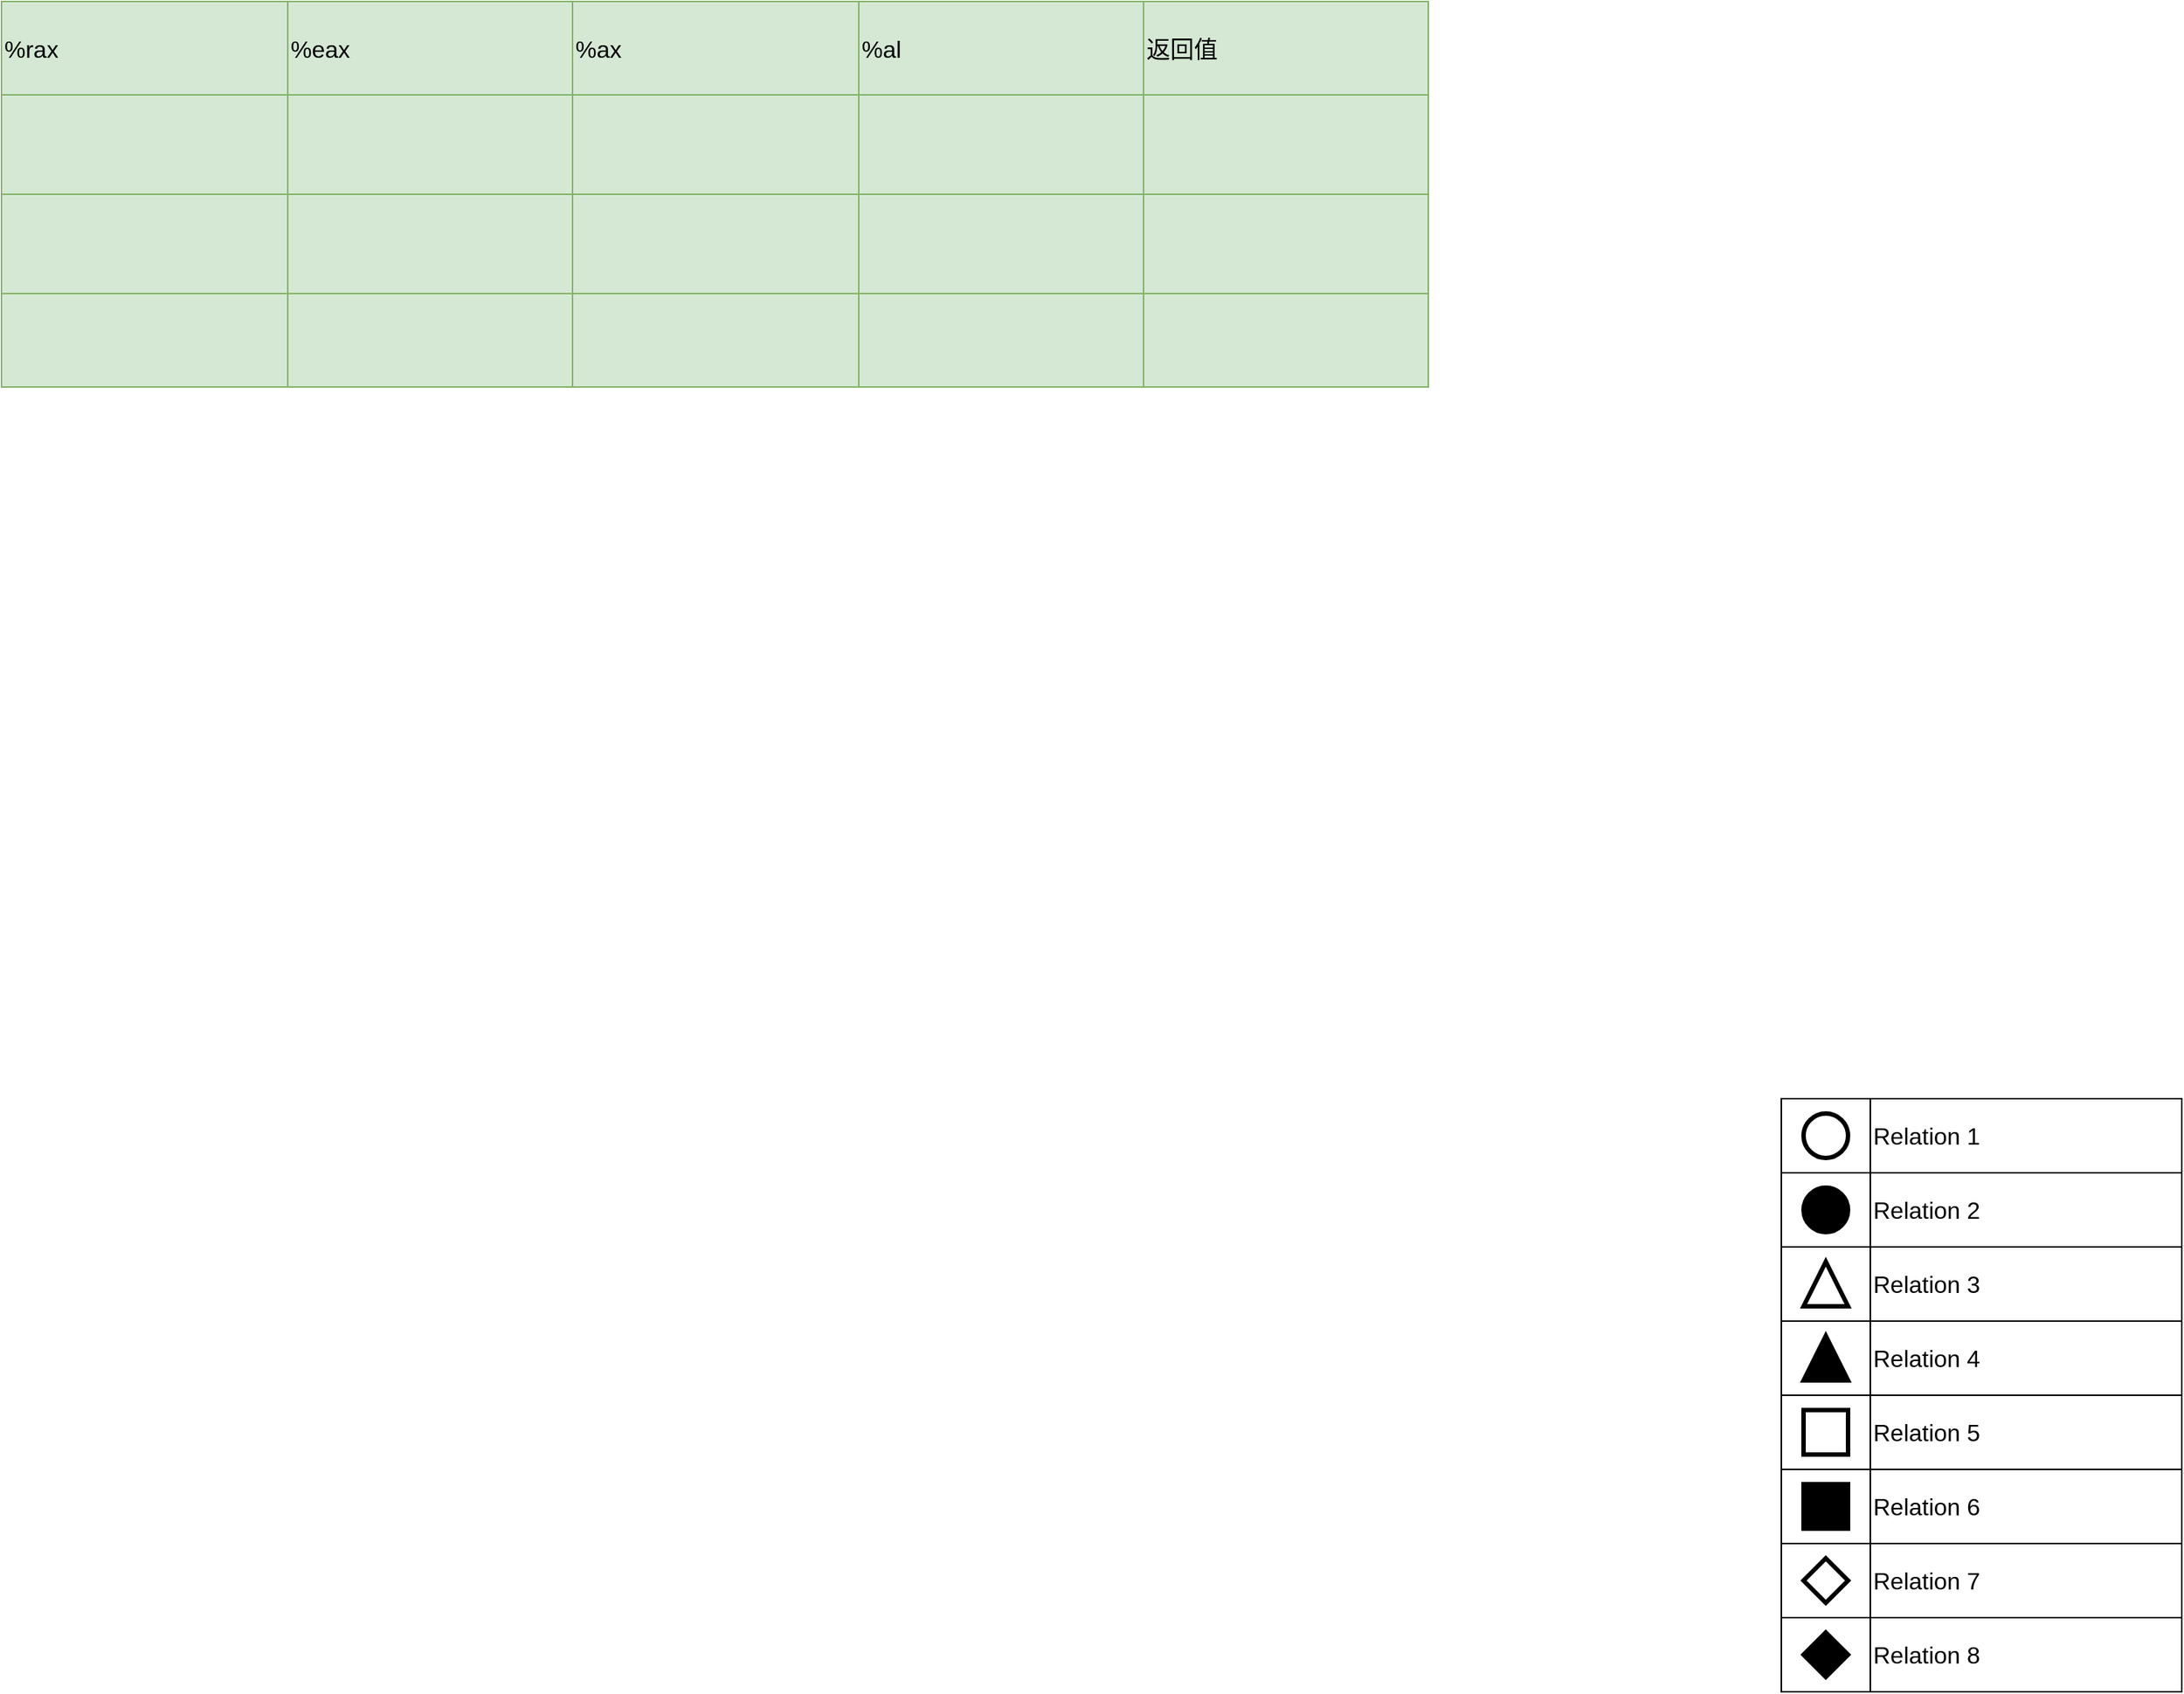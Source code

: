 <mxfile version="13.7.9" type="github">
  <diagram name="Page-1" id="bd83a815-5ea8-2e97-e5ec-87c9f400f2fa">
    <mxGraphModel dx="1113" dy="760" grid="1" gridSize="10" guides="1" tooltips="1" connect="1" arrows="1" fold="1" page="1" pageScale="1.5" pageWidth="1169" pageHeight="826" background="#ffffff" math="0" shadow="0">
      <root>
        <mxCell id="0" style=";html=1;" />
        <mxCell id="1" style=";html=1;" parent="0" />
        <mxCell id="ib0y8VWLwrtvh4IZrPpm-1" value="" style="shape=table;html=1;whiteSpace=wrap;startSize=0;container=1;collapsible=0;childLayout=tableLayout;fillColor=#d5e8d4;strokeColor=#82b366;align=left;fontSize=16;" vertex="1" parent="1">
          <mxGeometry x="200" y="50" width="962" height="260" as="geometry" />
        </mxCell>
        <mxCell id="ib0y8VWLwrtvh4IZrPpm-2" value="" style="shape=partialRectangle;html=1;whiteSpace=wrap;collapsible=0;dropTarget=0;pointerEvents=0;fillColor=none;top=0;left=0;bottom=0;right=0;points=[[0,0.5],[1,0.5]];portConstraint=eastwest;align=left;fontSize=16;" vertex="1" parent="ib0y8VWLwrtvh4IZrPpm-1">
          <mxGeometry width="962" height="63" as="geometry" />
        </mxCell>
        <mxCell id="ib0y8VWLwrtvh4IZrPpm-3" value="%rax" style="shape=partialRectangle;html=1;whiteSpace=wrap;connectable=0;overflow=hidden;fillColor=none;top=0;left=0;bottom=0;right=0;align=left;fontSize=16;" vertex="1" parent="ib0y8VWLwrtvh4IZrPpm-2">
          <mxGeometry width="193" height="63" as="geometry" />
        </mxCell>
        <mxCell id="ib0y8VWLwrtvh4IZrPpm-4" value="%eax" style="shape=partialRectangle;html=1;whiteSpace=wrap;connectable=0;overflow=hidden;fillColor=none;top=0;left=0;bottom=0;right=0;align=left;fontSize=16;" vertex="1" parent="ib0y8VWLwrtvh4IZrPpm-2">
          <mxGeometry x="193" width="192" height="63" as="geometry" />
        </mxCell>
        <mxCell id="ib0y8VWLwrtvh4IZrPpm-5" value="%ax" style="shape=partialRectangle;html=1;whiteSpace=wrap;connectable=0;overflow=hidden;fillColor=none;top=0;left=0;bottom=0;right=0;align=left;fontSize=16;" vertex="1" parent="ib0y8VWLwrtvh4IZrPpm-2">
          <mxGeometry x="385" width="193" height="63" as="geometry" />
        </mxCell>
        <mxCell id="ib0y8VWLwrtvh4IZrPpm-6" value="%al" style="shape=partialRectangle;html=1;whiteSpace=wrap;connectable=0;overflow=hidden;fillColor=none;top=0;left=0;bottom=0;right=0;align=left;fontSize=16;" vertex="1" parent="ib0y8VWLwrtvh4IZrPpm-2">
          <mxGeometry x="578" width="192" height="63" as="geometry" />
        </mxCell>
        <mxCell id="ib0y8VWLwrtvh4IZrPpm-25" value="返回值" style="shape=partialRectangle;html=1;whiteSpace=wrap;connectable=0;overflow=hidden;fillColor=none;top=0;left=0;bottom=0;right=0;align=left;fontSize=16;" vertex="1" parent="ib0y8VWLwrtvh4IZrPpm-2">
          <mxGeometry x="770" width="192" height="63" as="geometry" />
        </mxCell>
        <mxCell id="ib0y8VWLwrtvh4IZrPpm-7" value="" style="shape=partialRectangle;html=1;whiteSpace=wrap;collapsible=0;dropTarget=0;pointerEvents=0;fillColor=none;top=0;left=0;bottom=0;right=0;points=[[0,0.5],[1,0.5]];portConstraint=eastwest;align=left;fontSize=16;" vertex="1" parent="ib0y8VWLwrtvh4IZrPpm-1">
          <mxGeometry y="63" width="962" height="67" as="geometry" />
        </mxCell>
        <mxCell id="ib0y8VWLwrtvh4IZrPpm-8" value="" style="shape=partialRectangle;html=1;whiteSpace=wrap;connectable=0;overflow=hidden;fillColor=none;top=0;left=0;bottom=0;right=0;align=left;fontSize=16;" vertex="1" parent="ib0y8VWLwrtvh4IZrPpm-7">
          <mxGeometry width="193" height="67" as="geometry" />
        </mxCell>
        <mxCell id="ib0y8VWLwrtvh4IZrPpm-9" value="" style="shape=partialRectangle;html=1;whiteSpace=wrap;connectable=0;overflow=hidden;fillColor=none;top=0;left=0;bottom=0;right=0;align=left;fontSize=16;" vertex="1" parent="ib0y8VWLwrtvh4IZrPpm-7">
          <mxGeometry x="193" width="192" height="67" as="geometry" />
        </mxCell>
        <mxCell id="ib0y8VWLwrtvh4IZrPpm-10" value="" style="shape=partialRectangle;html=1;whiteSpace=wrap;connectable=0;overflow=hidden;fillColor=none;top=0;left=0;bottom=0;right=0;align=left;fontSize=16;" vertex="1" parent="ib0y8VWLwrtvh4IZrPpm-7">
          <mxGeometry x="385" width="193" height="67" as="geometry" />
        </mxCell>
        <mxCell id="ib0y8VWLwrtvh4IZrPpm-11" value="" style="shape=partialRectangle;html=1;whiteSpace=wrap;connectable=0;overflow=hidden;fillColor=none;top=0;left=0;bottom=0;right=0;align=left;fontSize=16;" vertex="1" parent="ib0y8VWLwrtvh4IZrPpm-7">
          <mxGeometry x="578" width="192" height="67" as="geometry" />
        </mxCell>
        <mxCell id="ib0y8VWLwrtvh4IZrPpm-26" style="shape=partialRectangle;html=1;whiteSpace=wrap;connectable=0;overflow=hidden;fillColor=none;top=0;left=0;bottom=0;right=0;align=left;fontSize=16;" vertex="1" parent="ib0y8VWLwrtvh4IZrPpm-7">
          <mxGeometry x="770" width="192" height="67" as="geometry" />
        </mxCell>
        <mxCell id="ib0y8VWLwrtvh4IZrPpm-20" style="shape=partialRectangle;html=1;whiteSpace=wrap;collapsible=0;dropTarget=0;pointerEvents=0;fillColor=none;top=0;left=0;bottom=0;right=0;points=[[0,0.5],[1,0.5]];portConstraint=eastwest;align=left;fontSize=16;" vertex="1" parent="ib0y8VWLwrtvh4IZrPpm-1">
          <mxGeometry y="130" width="962" height="67" as="geometry" />
        </mxCell>
        <mxCell id="ib0y8VWLwrtvh4IZrPpm-21" style="shape=partialRectangle;html=1;whiteSpace=wrap;connectable=0;overflow=hidden;fillColor=none;top=0;left=0;bottom=0;right=0;align=left;fontSize=16;" vertex="1" parent="ib0y8VWLwrtvh4IZrPpm-20">
          <mxGeometry width="193" height="67" as="geometry" />
        </mxCell>
        <mxCell id="ib0y8VWLwrtvh4IZrPpm-22" style="shape=partialRectangle;html=1;whiteSpace=wrap;connectable=0;overflow=hidden;fillColor=none;top=0;left=0;bottom=0;right=0;align=left;fontSize=16;" vertex="1" parent="ib0y8VWLwrtvh4IZrPpm-20">
          <mxGeometry x="193" width="192" height="67" as="geometry" />
        </mxCell>
        <mxCell id="ib0y8VWLwrtvh4IZrPpm-23" style="shape=partialRectangle;html=1;whiteSpace=wrap;connectable=0;overflow=hidden;fillColor=none;top=0;left=0;bottom=0;right=0;align=left;fontSize=16;" vertex="1" parent="ib0y8VWLwrtvh4IZrPpm-20">
          <mxGeometry x="385" width="193" height="67" as="geometry" />
        </mxCell>
        <mxCell id="ib0y8VWLwrtvh4IZrPpm-24" style="shape=partialRectangle;html=1;whiteSpace=wrap;connectable=0;overflow=hidden;fillColor=none;top=0;left=0;bottom=0;right=0;align=left;fontSize=16;" vertex="1" parent="ib0y8VWLwrtvh4IZrPpm-20">
          <mxGeometry x="578" width="192" height="67" as="geometry" />
        </mxCell>
        <mxCell id="ib0y8VWLwrtvh4IZrPpm-27" style="shape=partialRectangle;html=1;whiteSpace=wrap;connectable=0;overflow=hidden;fillColor=none;top=0;left=0;bottom=0;right=0;align=left;fontSize=16;" vertex="1" parent="ib0y8VWLwrtvh4IZrPpm-20">
          <mxGeometry x="770" width="192" height="67" as="geometry" />
        </mxCell>
        <mxCell id="ib0y8VWLwrtvh4IZrPpm-12" value="" style="shape=partialRectangle;html=1;whiteSpace=wrap;collapsible=0;dropTarget=0;pointerEvents=0;fillColor=none;top=0;left=0;bottom=0;right=0;points=[[0,0.5],[1,0.5]];portConstraint=eastwest;align=left;fontSize=16;" vertex="1" parent="ib0y8VWLwrtvh4IZrPpm-1">
          <mxGeometry y="197" width="962" height="63" as="geometry" />
        </mxCell>
        <mxCell id="ib0y8VWLwrtvh4IZrPpm-13" value="" style="shape=partialRectangle;html=1;whiteSpace=wrap;connectable=0;overflow=hidden;fillColor=none;top=0;left=0;bottom=0;right=0;align=left;fontSize=16;" vertex="1" parent="ib0y8VWLwrtvh4IZrPpm-12">
          <mxGeometry width="193" height="63" as="geometry" />
        </mxCell>
        <mxCell id="ib0y8VWLwrtvh4IZrPpm-14" value="" style="shape=partialRectangle;html=1;whiteSpace=wrap;connectable=0;overflow=hidden;fillColor=none;top=0;left=0;bottom=0;right=0;align=left;fontSize=16;" vertex="1" parent="ib0y8VWLwrtvh4IZrPpm-12">
          <mxGeometry x="193" width="192" height="63" as="geometry" />
        </mxCell>
        <mxCell id="ib0y8VWLwrtvh4IZrPpm-15" value="" style="shape=partialRectangle;html=1;whiteSpace=wrap;connectable=0;overflow=hidden;fillColor=none;top=0;left=0;bottom=0;right=0;align=left;fontSize=16;" vertex="1" parent="ib0y8VWLwrtvh4IZrPpm-12">
          <mxGeometry x="385" width="193" height="63" as="geometry" />
        </mxCell>
        <mxCell id="ib0y8VWLwrtvh4IZrPpm-16" value="" style="shape=partialRectangle;html=1;whiteSpace=wrap;connectable=0;overflow=hidden;fillColor=none;top=0;left=0;bottom=0;right=0;align=left;fontSize=16;" vertex="1" parent="ib0y8VWLwrtvh4IZrPpm-12">
          <mxGeometry x="578" width="192" height="63" as="geometry" />
        </mxCell>
        <mxCell id="ib0y8VWLwrtvh4IZrPpm-28" style="shape=partialRectangle;html=1;whiteSpace=wrap;connectable=0;overflow=hidden;fillColor=none;top=0;left=0;bottom=0;right=0;align=left;fontSize=16;" vertex="1" parent="ib0y8VWLwrtvh4IZrPpm-12">
          <mxGeometry x="770" width="192" height="63" as="geometry" />
        </mxCell>
        <mxCell id="1516e18e63f93b96-4" value="" style="whiteSpace=wrap;html=1;rounded=0;shadow=0;strokeWidth=1;fontSize=16;align=left;" parent="1" vertex="1">
          <mxGeometry x="1400" y="1140" width="60" height="50" as="geometry" />
        </mxCell>
        <mxCell id="1516e18e63f93b96-5" value="Relation 8" style="whiteSpace=wrap;html=1;rounded=0;shadow=0;strokeWidth=1;fontSize=16;align=left;" parent="1" vertex="1">
          <mxGeometry x="1460" y="1140" width="210" height="50" as="geometry" />
        </mxCell>
        <mxCell id="1516e18e63f93b96-12" value="" style="rhombus;whiteSpace=wrap;html=1;rounded=0;shadow=0;strokeWidth=3;fillColor=#000000;fontSize=16;align=left;" parent="1" vertex="1">
          <mxGeometry x="1415" y="1150" width="30" height="30" as="geometry" />
        </mxCell>
        <mxCell id="1516e18e63f93b96-14" value="" style="whiteSpace=wrap;html=1;rounded=0;shadow=0;strokeWidth=1;fontSize=16;align=left;" parent="1" vertex="1">
          <mxGeometry x="1400" y="1090" width="60" height="50" as="geometry" />
        </mxCell>
        <mxCell id="1516e18e63f93b96-15" value="Relation 7" style="whiteSpace=wrap;html=1;rounded=0;shadow=0;strokeWidth=1;fontSize=16;align=left;" parent="1" vertex="1">
          <mxGeometry x="1460" y="1090" width="210" height="50" as="geometry" />
        </mxCell>
        <mxCell id="1516e18e63f93b96-18" value="" style="whiteSpace=wrap;html=1;rounded=0;shadow=0;strokeWidth=1;fontSize=16;align=left;" parent="1" vertex="1">
          <mxGeometry x="1400" y="1040" width="60" height="50" as="geometry" />
        </mxCell>
        <mxCell id="1516e18e63f93b96-19" value="Relation 6" style="whiteSpace=wrap;html=1;rounded=0;shadow=0;strokeWidth=1;fontSize=16;align=left;" parent="1" vertex="1">
          <mxGeometry x="1460" y="1040" width="210" height="50" as="geometry" />
        </mxCell>
        <mxCell id="1516e18e63f93b96-20" value="" style="whiteSpace=wrap;html=1;rounded=0;shadow=0;strokeWidth=1;fontSize=16;align=left;" parent="1" vertex="1">
          <mxGeometry x="1400" y="990" width="60" height="50" as="geometry" />
        </mxCell>
        <mxCell id="1516e18e63f93b96-21" value="Relation 5" style="whiteSpace=wrap;html=1;rounded=0;shadow=0;strokeWidth=1;fontSize=16;align=left;" parent="1" vertex="1">
          <mxGeometry x="1460" y="990" width="210" height="50" as="geometry" />
        </mxCell>
        <mxCell id="1516e18e63f93b96-22" value="" style="whiteSpace=wrap;html=1;rounded=0;shadow=0;strokeWidth=1;fontSize=16;align=left;" parent="1" vertex="1">
          <mxGeometry x="1400" y="940" width="60" height="50" as="geometry" />
        </mxCell>
        <mxCell id="1516e18e63f93b96-23" value="Relation 4" style="whiteSpace=wrap;html=1;rounded=0;shadow=0;strokeWidth=1;fontSize=16;align=left;" parent="1" vertex="1">
          <mxGeometry x="1460" y="940" width="210" height="50" as="geometry" />
        </mxCell>
        <mxCell id="1516e18e63f93b96-24" value="" style="whiteSpace=wrap;html=1;rounded=0;shadow=0;strokeWidth=1;fontSize=16;align=left;" parent="1" vertex="1">
          <mxGeometry x="1400" y="890" width="60" height="50" as="geometry" />
        </mxCell>
        <mxCell id="1516e18e63f93b96-25" value="Relation 3" style="whiteSpace=wrap;html=1;rounded=0;shadow=0;strokeWidth=1;fontSize=16;align=left;" parent="1" vertex="1">
          <mxGeometry x="1460" y="890" width="210" height="50" as="geometry" />
        </mxCell>
        <mxCell id="1516e18e63f93b96-26" value="" style="whiteSpace=wrap;html=1;rounded=0;shadow=0;strokeWidth=1;fontSize=16;align=left;" parent="1" vertex="1">
          <mxGeometry x="1400" y="840" width="60" height="50" as="geometry" />
        </mxCell>
        <mxCell id="1516e18e63f93b96-27" value="Relation 2" style="whiteSpace=wrap;html=1;rounded=0;shadow=0;strokeWidth=1;fontSize=16;align=left;" parent="1" vertex="1">
          <mxGeometry x="1460" y="840" width="210" height="50" as="geometry" />
        </mxCell>
        <mxCell id="1516e18e63f93b96-28" value="" style="whiteSpace=wrap;html=1;rounded=0;shadow=0;strokeWidth=1;fontSize=16;align=left;" parent="1" vertex="1">
          <mxGeometry x="1400" y="790" width="60" height="50" as="geometry" />
        </mxCell>
        <mxCell id="1516e18e63f93b96-29" value="Relation 1" style="whiteSpace=wrap;html=1;rounded=0;shadow=0;strokeWidth=1;fontSize=16;align=left;" parent="1" vertex="1">
          <mxGeometry x="1460" y="790" width="210" height="50" as="geometry" />
        </mxCell>
        <mxCell id="1516e18e63f93b96-6" value="" style="ellipse;whiteSpace=wrap;html=1;rounded=0;shadow=0;strokeWidth=3;fontSize=16;align=left;" parent="1" vertex="1">
          <mxGeometry x="1415" y="800" width="30" height="30" as="geometry" />
        </mxCell>
        <mxCell id="1516e18e63f93b96-7" value="" style="ellipse;whiteSpace=wrap;html=1;rounded=0;shadow=0;strokeWidth=3;fontSize=16;fillColor=#000000;align=left;" parent="1" vertex="1">
          <mxGeometry x="1415" y="850" width="30" height="30" as="geometry" />
        </mxCell>
        <mxCell id="1516e18e63f93b96-8" value="" style="triangle;whiteSpace=wrap;html=1;rounded=0;shadow=0;strokeWidth=3;fillColor=#000000;fontSize=16;direction=north;align=left;" parent="1" vertex="1">
          <mxGeometry x="1415" y="950" width="30" height="30" as="geometry" />
        </mxCell>
        <mxCell id="1516e18e63f93b96-9" value="" style="triangle;whiteSpace=wrap;html=1;rounded=0;shadow=0;strokeWidth=3;fontSize=16;direction=north;align=left;" parent="1" vertex="1">
          <mxGeometry x="1415" y="900" width="30" height="30" as="geometry" />
        </mxCell>
        <mxCell id="1516e18e63f93b96-10" value="" style="whiteSpace=wrap;html=1;rounded=0;shadow=0;strokeWidth=3;fontSize=16;align=left;" parent="1" vertex="1">
          <mxGeometry x="1415" y="1000" width="30" height="30" as="geometry" />
        </mxCell>
        <mxCell id="1516e18e63f93b96-11" value="" style="whiteSpace=wrap;html=1;rounded=0;shadow=0;strokeWidth=3;fillColor=#000000;fontSize=16;align=left;" parent="1" vertex="1">
          <mxGeometry x="1415" y="1050" width="30" height="30" as="geometry" />
        </mxCell>
        <mxCell id="1516e18e63f93b96-13" value="" style="rhombus;whiteSpace=wrap;html=1;rounded=0;shadow=0;strokeWidth=3;fontSize=16;align=left;" parent="1" vertex="1">
          <mxGeometry x="1415" y="1100" width="30" height="30" as="geometry" />
        </mxCell>
      </root>
    </mxGraphModel>
  </diagram>
</mxfile>
